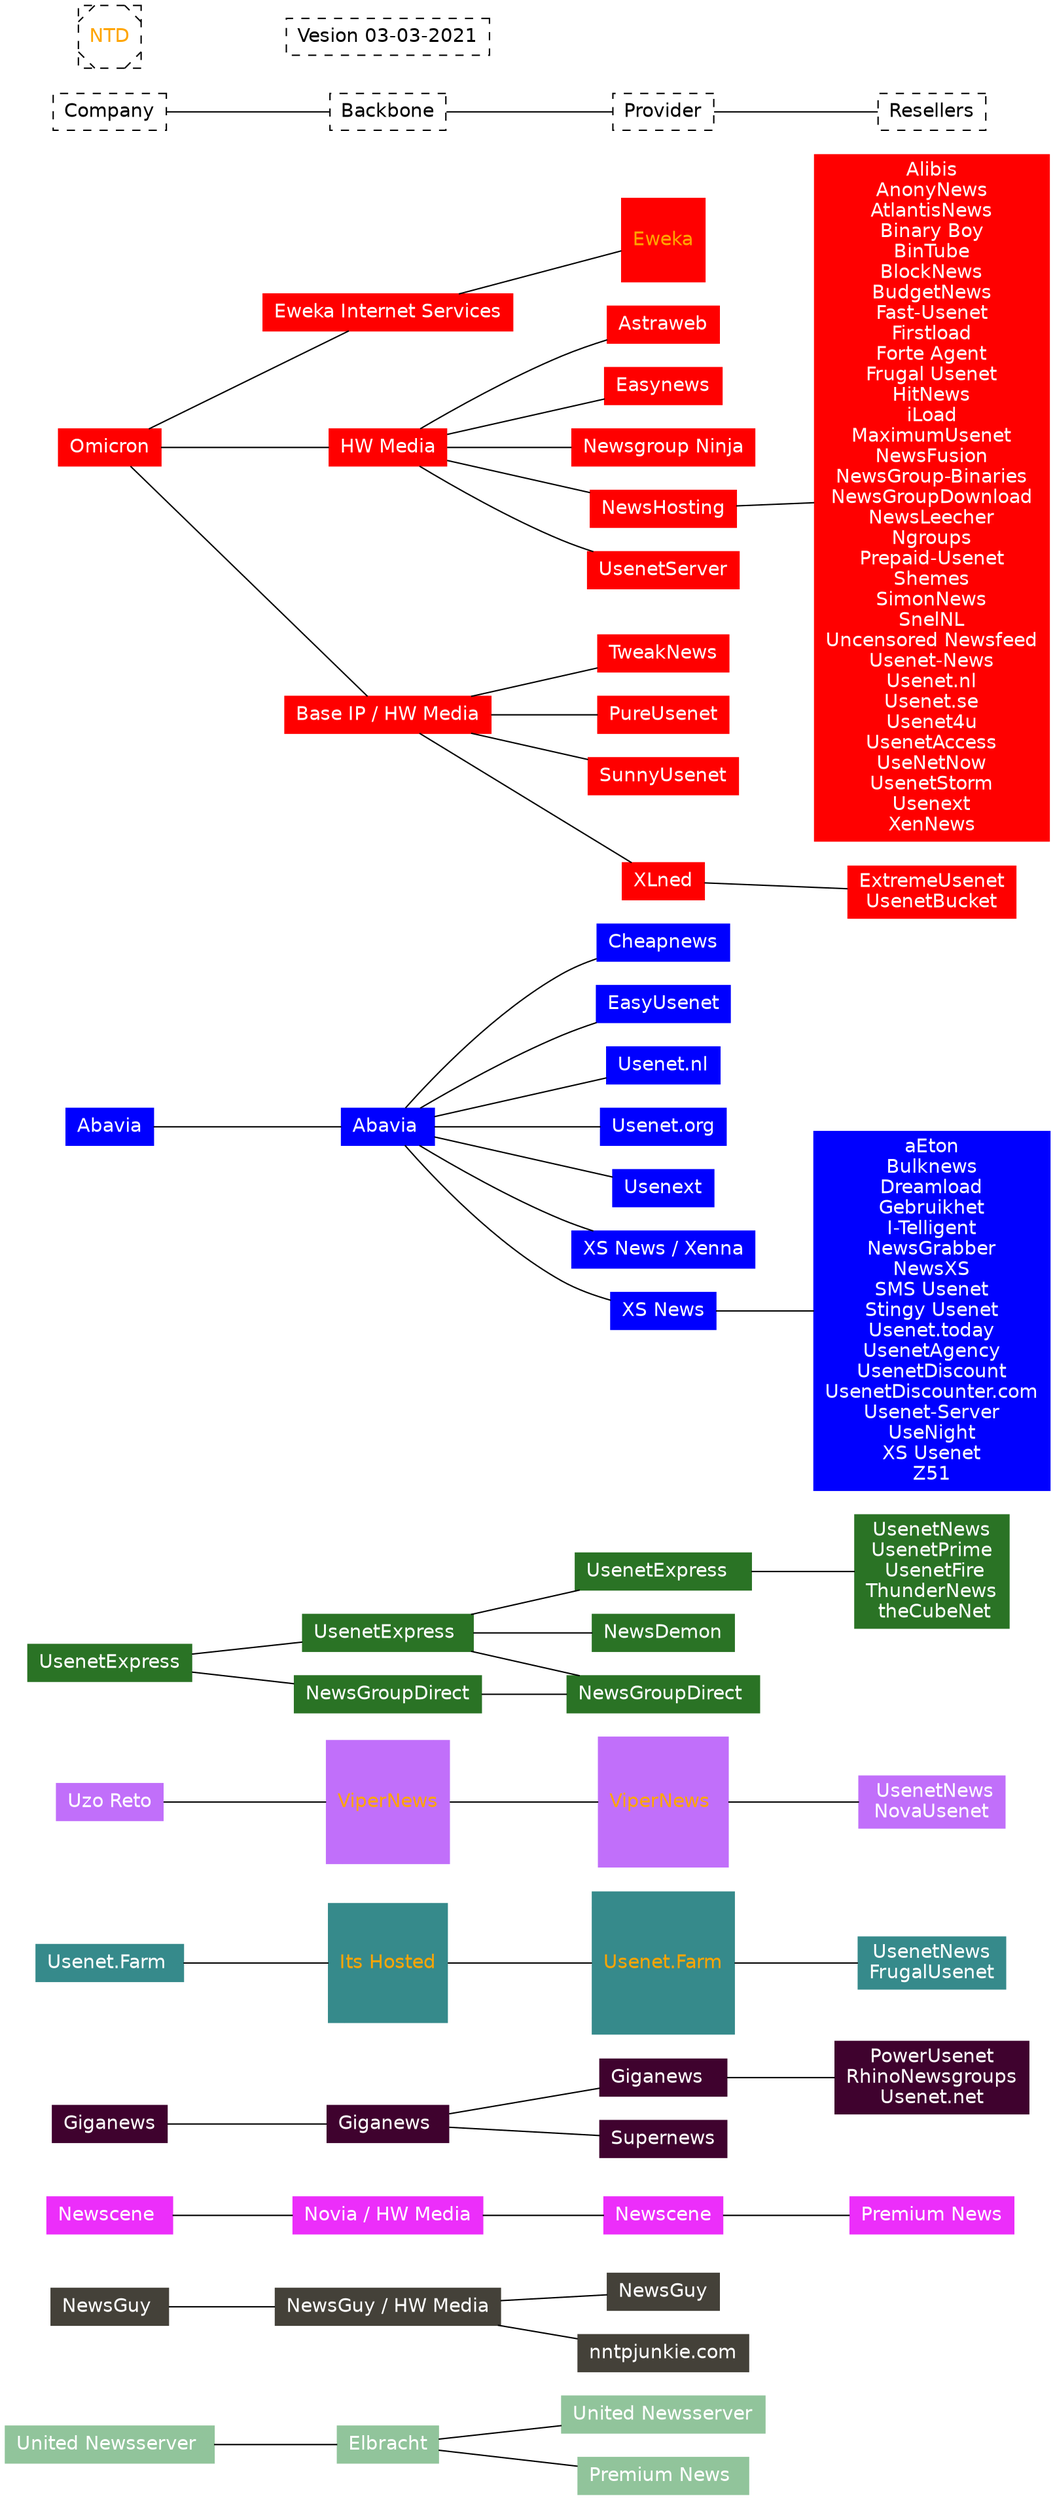 
# https://edotor.net/
graph graphname {
bgcolor=white  	#background color
rankdir=LR 		#direction of graph, eg LR is Left-to-Right ,TB is Top-to-Bottom
node [shape = box  style=filled fontcolor=white height=.37 fontname=Helvetica] #these effect everything below unless overridden by another "node[]" statement
edge [color=black] #the edge is the lines between company/backbone/provider reseller

    node [color="#91c49b"] #we change the colour of each company, eg omicron is "red"
"United Newsserver " --	"Elbracht"
"Elbracht" -- "United Newsserver"
"Elbracht" -- "Premium News "
     
    node [color="#444139"]
"NewsGuy " -- "NewsGuy / HW Media" -- "NewsGuy"
"NewsGuy / HW Media" -- "nntpjunkie.com"

    node [color="#ec2efa"]
"Newscene " -- "Novia / HW Media" -- "Newscene" -- "Premium News"
 
    node [color="#3f022e"]
"Giganews" --	"Giganews " -- "Giganews  "
"Giganews " --	"Supernews"
"Giganews  " --	"PowerUsenet\nRhinoNewsgroups\nUsenet.net"

    node [color="#368a8b"]
"Usenet.Farm " -- {node[shape=Msquare fontcolor=orange]"Its Hosted"} -- {node[shape=Msquare fontcolor=orange]"Usenet.Farm"} -- "UsenetNews\nFrugalUsenet" #the "{node[shape=folder fontcolor=orange]"Usenet.Farm"}" is for marking something as NTD
 
    node [color="#c16ffa"]
"Uzo Reto" -- {node[shape=Msquare fontcolor=orange]"ViperNews"} -- {node[shape=Msquare fontcolor=orange]"ViperNews "} -- " UsenetNews\nNovaUsenet"
 
    node [color="#2a7325"]
"UsenetExpress" -- "UsenetExpress " -- "UsenetExpress  " -- "UsenetNews\nUsenetPrime\n UsenetFire\nThunderNews\n theCubeNet"
"UsenetExpress " -- "NewsDemon"
"UsenetExpress " -- "NewsGroupDirect "
"UsenetExpress" -- "NewsGroupDirect" -- "NewsGroupDirect "
 
    node [color=blue]
"Abavia" -- "Abavia " -- "Cheapnews"
"Abavia " -- "EasyUsenet"
"Abavia " -- "Usenet.nl"
"Abavia " -- "Usenet.org"
"Abavia " -- "Usenext"
"Abavia " -- "XS News / Xenna"
"Abavia " -- "XS News"
"XS News" -- "aEton\nBulknews\nDreamload\nGebruikhet\nI-Telligent\nNewsGrabber\nNewsXS\nSMS Usenet\nStingy Usenet\nUsenet.today\nUsenetAgency\nUsenetDiscount\nUsenetDiscounter.com\nUsenet-Server\nUseNight\nXS Usenet\nZ51"
 
    node [color=red]
"Omicron" --  "Eweka Internet Services" -- {node[shape=Msquare fontcolor=orange] Eweka}
"Omicron" -- "HW Media"
"HW Media" -- "Astraweb"
"HW Media" -- "Easynews"
"HW Media" -- "Newsgroup Ninja"
"HW Media" -- "NewsHosting"
"HW Media" -- "UsenetServer"
"NewsHosting" -- "Alibis\nAnonyNews\nAtlantisNews\nBinary Boy\nBinTube\nBlockNews\nBudgetNews\nFast-Usenet\nFirstload\nForte Agent\nFrugal Usenet\nHitNews\niLoad\nMaximumUsenet\nNewsFusion\nNewsGroup-Binaries\nNewsGroupDownload\nNewsLeecher\nNgroups\nPrepaid-Usenet\nShemes\nSimonNews\nSnelNL\nUncensored Newsfeed\nUsenet-News\nUsenet.nl\nUsenet.se\nUsenet4u\nUsenetAccess\nUseNetNow\nUsenetStorm\nUsenext\nXenNews"
 
"Omicron" -- "Base IP / HW Media"
"Base IP / HW Media" -- "TweakNews"
"Base IP / HW Media" -- "PureUsenet"
"Base IP / HW Media" -- "SunnyUsenet"
"Base IP / HW Media" -- "XLned"
"XLned" -- "ExtremeUsenet\nUsenetBucket"

    node [shape = box style="dashed" color=black fontcolor=black] 
"Company" -- "Backbone" -- "Provider" -- "Resellers"
"Vesion 03-03-2021"

	node[shape=Msquare fillcolor=black fontcolor=orange] edge [style=invis]
"NTD" -- "Vesion 03-03-2021"

}

/*The " -- " symbol defiines a relationship between "parent -- child"

Some companies/providers/backbones have the same name Eg Altopia_company_ serves Altopia_backbone
who then serves Altopia_provider, because they all have to have unique names I just added some extra spaces
at the end eg "Altopia" -- "Altopia " -- "Altoipia  "


To generate an updated version it's all doable in your browser and we've kept it fairly simple.

https://edotor.net/ is probably where you're viewing this from.

As you edit the left text you'll see, in real time, the changes made on the right side.

Importantly when you're done editing, in the top-left click the "Download" button, select SVG.

Woopdidoo, you now have downloaded an updated tree diagram.

Also importantly, in the top right corner click "Copy Share Link". Now you can share this link 
for people to resume where ever you left off editing.


The rest is fairly self explanitory. 

For the non-programmers:

The " -- " symbol defiines a relationship between "parent -- child"

Curly braces "{}" constrict code to within the braces eg. "{node[shape=folder fontcolor=orange] Eweka}" the "shape" and "fontcolor" only effects "Eweka" because it's the only thing contained within the curly braces

"\n" does a new line, eg "UsenetNews\nUsenetPrime\n UsenetFire" puts each reseller on a new line

"#" is a comment which doesn't effect the code, effects from "#" til the end of the line
*/
